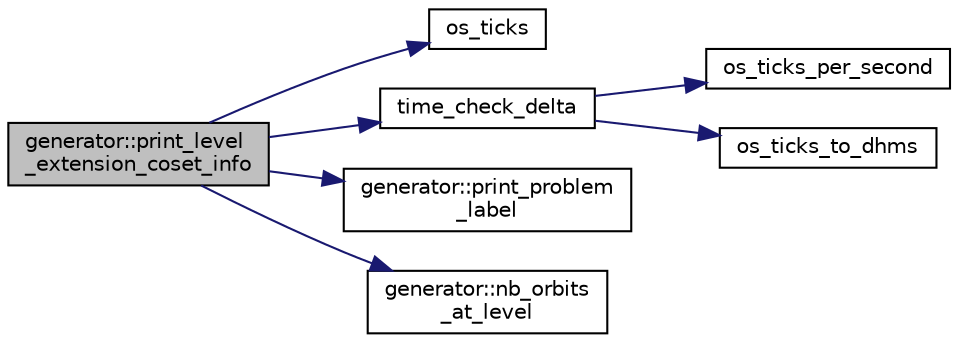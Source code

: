 digraph "generator::print_level_extension_coset_info"
{
  edge [fontname="Helvetica",fontsize="10",labelfontname="Helvetica",labelfontsize="10"];
  node [fontname="Helvetica",fontsize="10",shape=record];
  rankdir="LR";
  Node17935 [label="generator::print_level\l_extension_coset_info",height=0.2,width=0.4,color="black", fillcolor="grey75", style="filled", fontcolor="black"];
  Node17935 -> Node17936 [color="midnightblue",fontsize="10",style="solid",fontname="Helvetica"];
  Node17936 [label="os_ticks",height=0.2,width=0.4,color="black", fillcolor="white", style="filled",URL="$d5/db4/io__and__os_8h.html#a3da6d2b09e35d569adb7101dffcb5224"];
  Node17935 -> Node17937 [color="midnightblue",fontsize="10",style="solid",fontname="Helvetica"];
  Node17937 [label="time_check_delta",height=0.2,width=0.4,color="black", fillcolor="white", style="filled",URL="$d9/d60/discreta_8h.html#a89a8565e34c7dcbb97180cd6af7454a1"];
  Node17937 -> Node17938 [color="midnightblue",fontsize="10",style="solid",fontname="Helvetica"];
  Node17938 [label="os_ticks_per_second",height=0.2,width=0.4,color="black", fillcolor="white", style="filled",URL="$d5/db4/io__and__os_8h.html#a1b35e7a094dfde9db39ae352c9c17042"];
  Node17937 -> Node17939 [color="midnightblue",fontsize="10",style="solid",fontname="Helvetica"];
  Node17939 [label="os_ticks_to_dhms",height=0.2,width=0.4,color="black", fillcolor="white", style="filled",URL="$d5/db4/io__and__os_8h.html#a0d715587fd9b8ab4e2bc822a2be313ba"];
  Node17935 -> Node17940 [color="midnightblue",fontsize="10",style="solid",fontname="Helvetica"];
  Node17940 [label="generator::print_problem\l_label",height=0.2,width=0.4,color="black", fillcolor="white", style="filled",URL="$d7/d73/classgenerator.html#a06d3c064ba84ebe8db3537e6273f16c3"];
  Node17935 -> Node17941 [color="midnightblue",fontsize="10",style="solid",fontname="Helvetica"];
  Node17941 [label="generator::nb_orbits\l_at_level",height=0.2,width=0.4,color="black", fillcolor="white", style="filled",URL="$d7/d73/classgenerator.html#a020f3d8378448310d044a4a24fadf301"];
}
